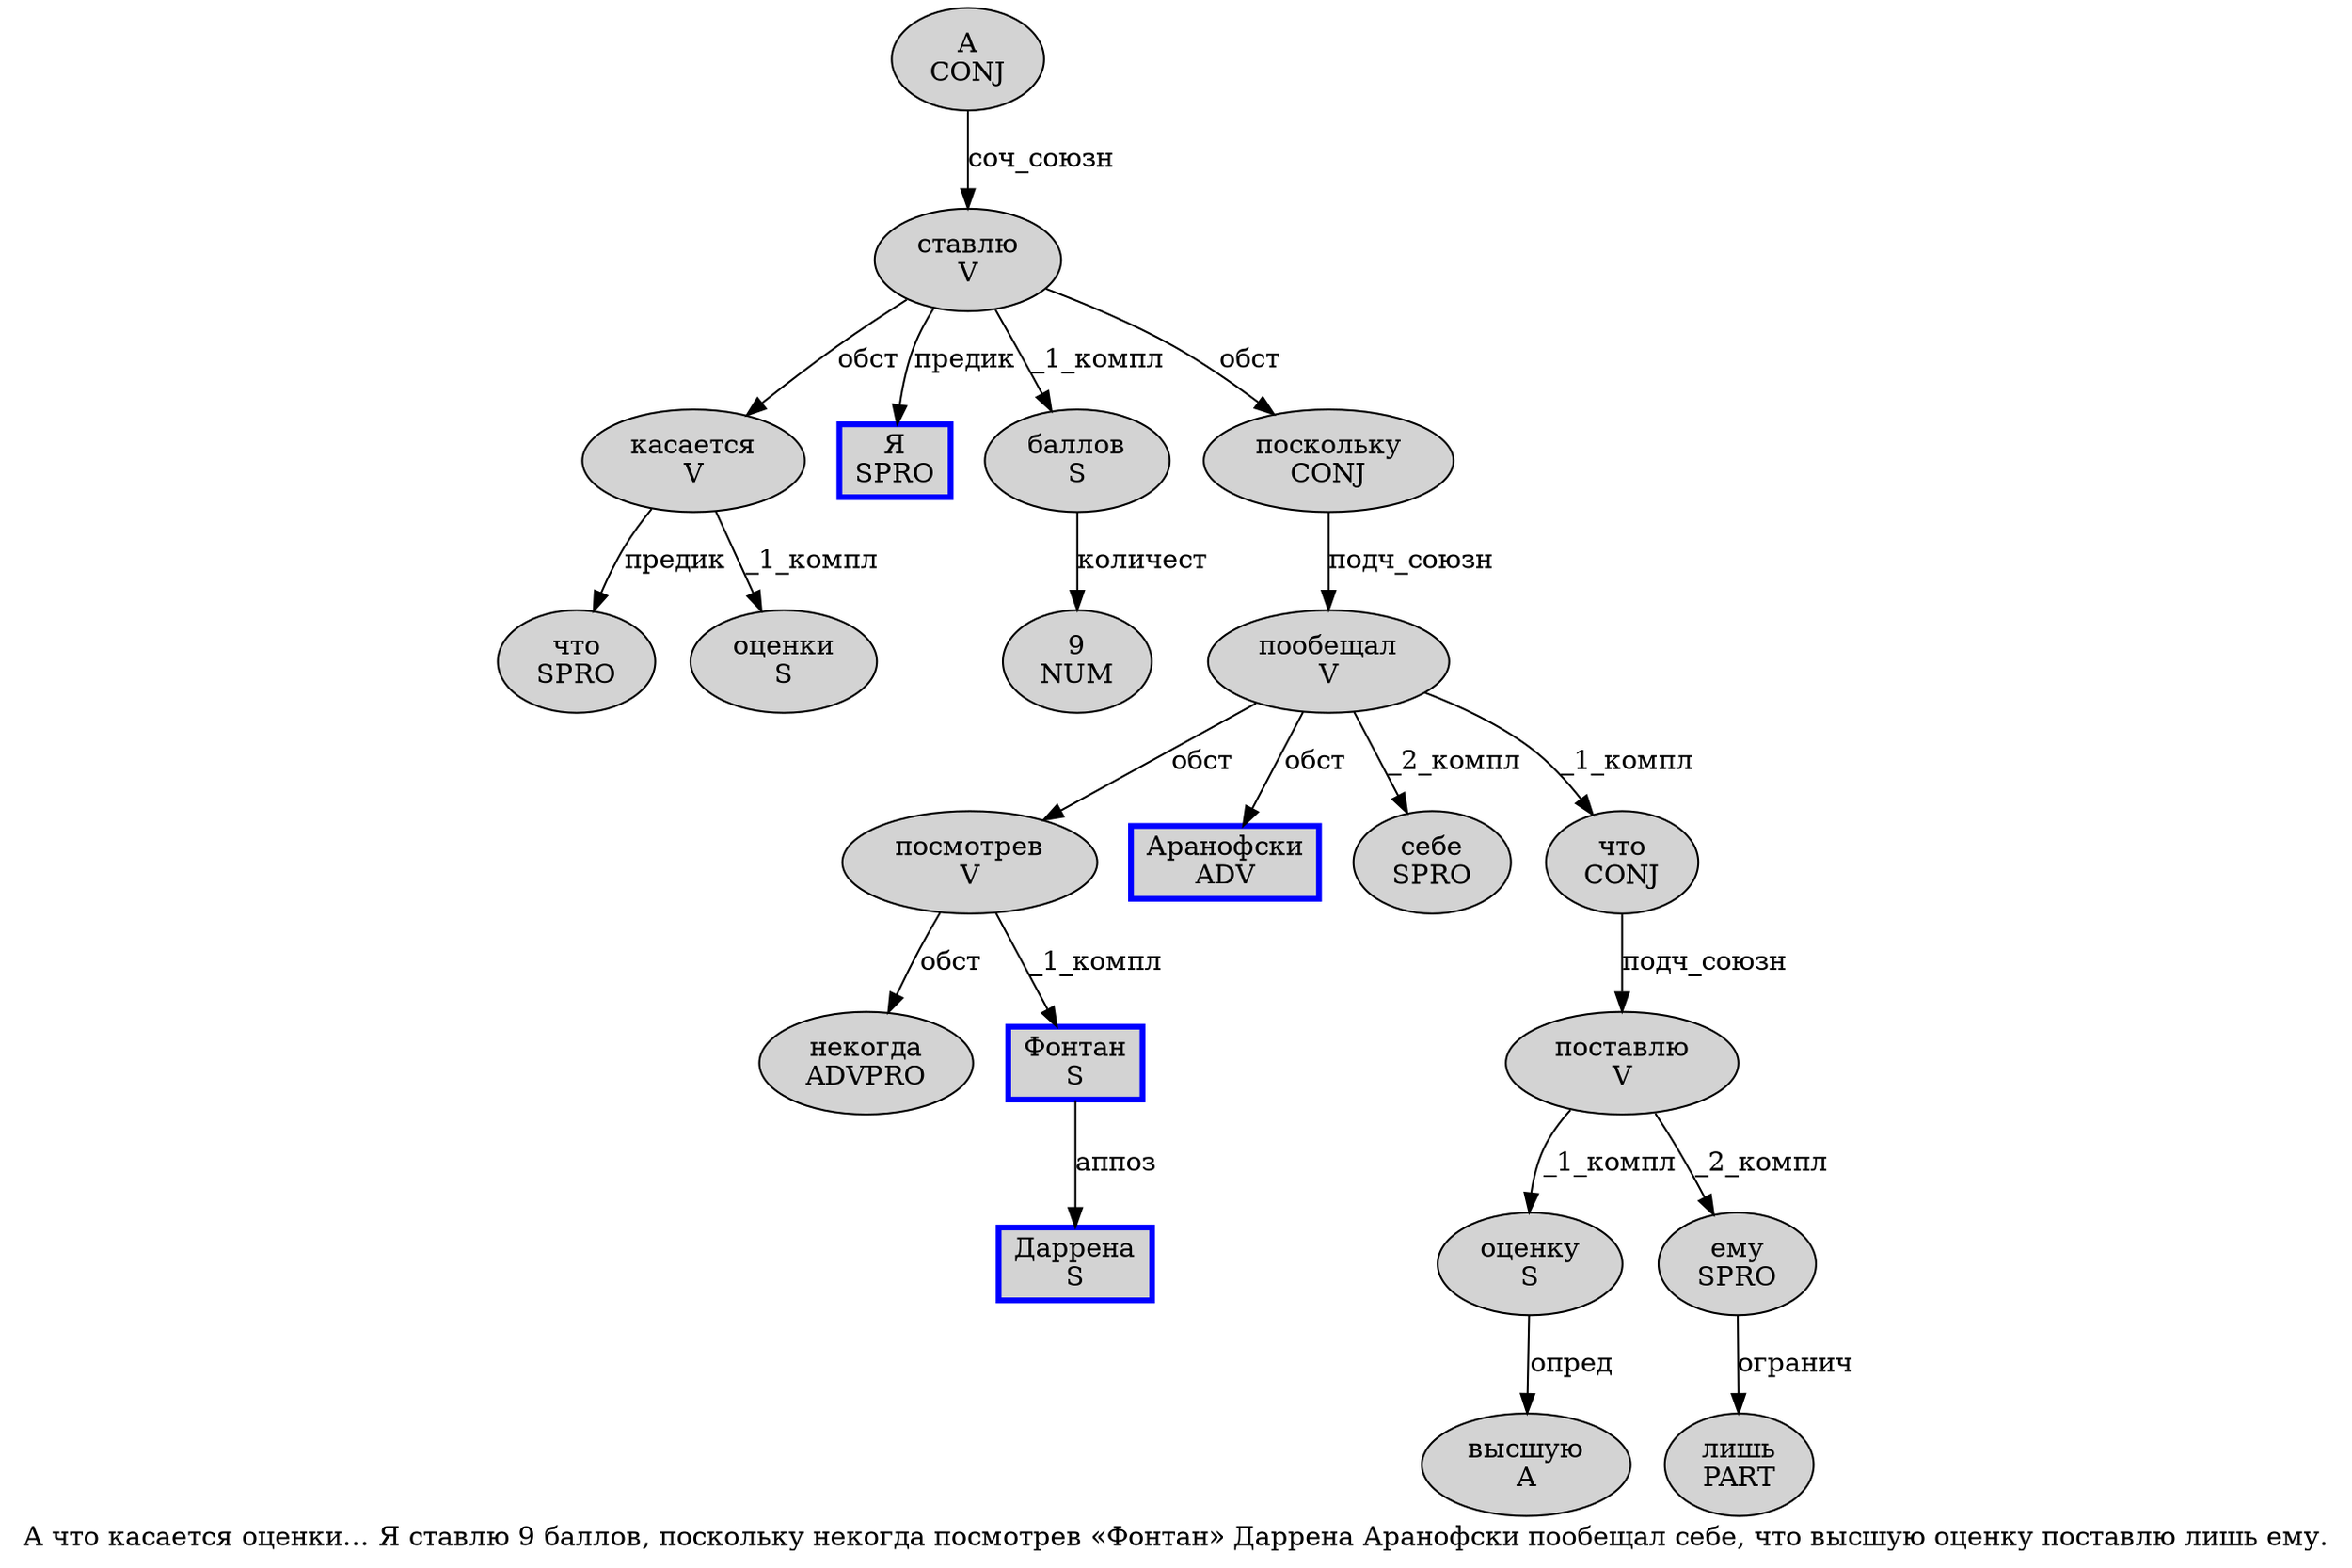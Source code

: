 digraph SENTENCE_189 {
	graph [label="А что касается оценки… Я ставлю 9 баллов, поскольку некогда посмотрев «Фонтан» Даррена Аранофски пообещал себе, что высшую оценку поставлю лишь ему."]
	node [style=filled]
		0 [label="А
CONJ" color="" fillcolor=lightgray penwidth=1 shape=ellipse]
		1 [label="что
SPRO" color="" fillcolor=lightgray penwidth=1 shape=ellipse]
		2 [label="касается
V" color="" fillcolor=lightgray penwidth=1 shape=ellipse]
		3 [label="оценки
S" color="" fillcolor=lightgray penwidth=1 shape=ellipse]
		5 [label="Я
SPRO" color=blue fillcolor=lightgray penwidth=3 shape=box]
		6 [label="ставлю
V" color="" fillcolor=lightgray penwidth=1 shape=ellipse]
		7 [label="9
NUM" color="" fillcolor=lightgray penwidth=1 shape=ellipse]
		8 [label="баллов
S" color="" fillcolor=lightgray penwidth=1 shape=ellipse]
		10 [label="поскольку
CONJ" color="" fillcolor=lightgray penwidth=1 shape=ellipse]
		11 [label="некогда
ADVPRO" color="" fillcolor=lightgray penwidth=1 shape=ellipse]
		12 [label="посмотрев
V" color="" fillcolor=lightgray penwidth=1 shape=ellipse]
		14 [label="Фонтан
S" color=blue fillcolor=lightgray penwidth=3 shape=box]
		16 [label="Даррена
S" color=blue fillcolor=lightgray penwidth=3 shape=box]
		17 [label="Аранофски
ADV" color=blue fillcolor=lightgray penwidth=3 shape=box]
		18 [label="пообещал
V" color="" fillcolor=lightgray penwidth=1 shape=ellipse]
		19 [label="себе
SPRO" color="" fillcolor=lightgray penwidth=1 shape=ellipse]
		21 [label="что
CONJ" color="" fillcolor=lightgray penwidth=1 shape=ellipse]
		22 [label="высшую
A" color="" fillcolor=lightgray penwidth=1 shape=ellipse]
		23 [label="оценку
S" color="" fillcolor=lightgray penwidth=1 shape=ellipse]
		24 [label="поставлю
V" color="" fillcolor=lightgray penwidth=1 shape=ellipse]
		25 [label="лишь
PART" color="" fillcolor=lightgray penwidth=1 shape=ellipse]
		26 [label="ему
SPRO" color="" fillcolor=lightgray penwidth=1 shape=ellipse]
			14 -> 16 [label="аппоз"]
			21 -> 24 [label="подч_союзн"]
			2 -> 1 [label="предик"]
			2 -> 3 [label="_1_компл"]
			6 -> 2 [label="обст"]
			6 -> 5 [label="предик"]
			6 -> 8 [label="_1_компл"]
			6 -> 10 [label="обст"]
			10 -> 18 [label="подч_союзн"]
			12 -> 11 [label="обст"]
			12 -> 14 [label="_1_компл"]
			26 -> 25 [label="огранич"]
			0 -> 6 [label="соч_союзн"]
			23 -> 22 [label="опред"]
			24 -> 23 [label="_1_компл"]
			24 -> 26 [label="_2_компл"]
			18 -> 12 [label="обст"]
			18 -> 17 [label="обст"]
			18 -> 19 [label="_2_компл"]
			18 -> 21 [label="_1_компл"]
			8 -> 7 [label="количест"]
}
